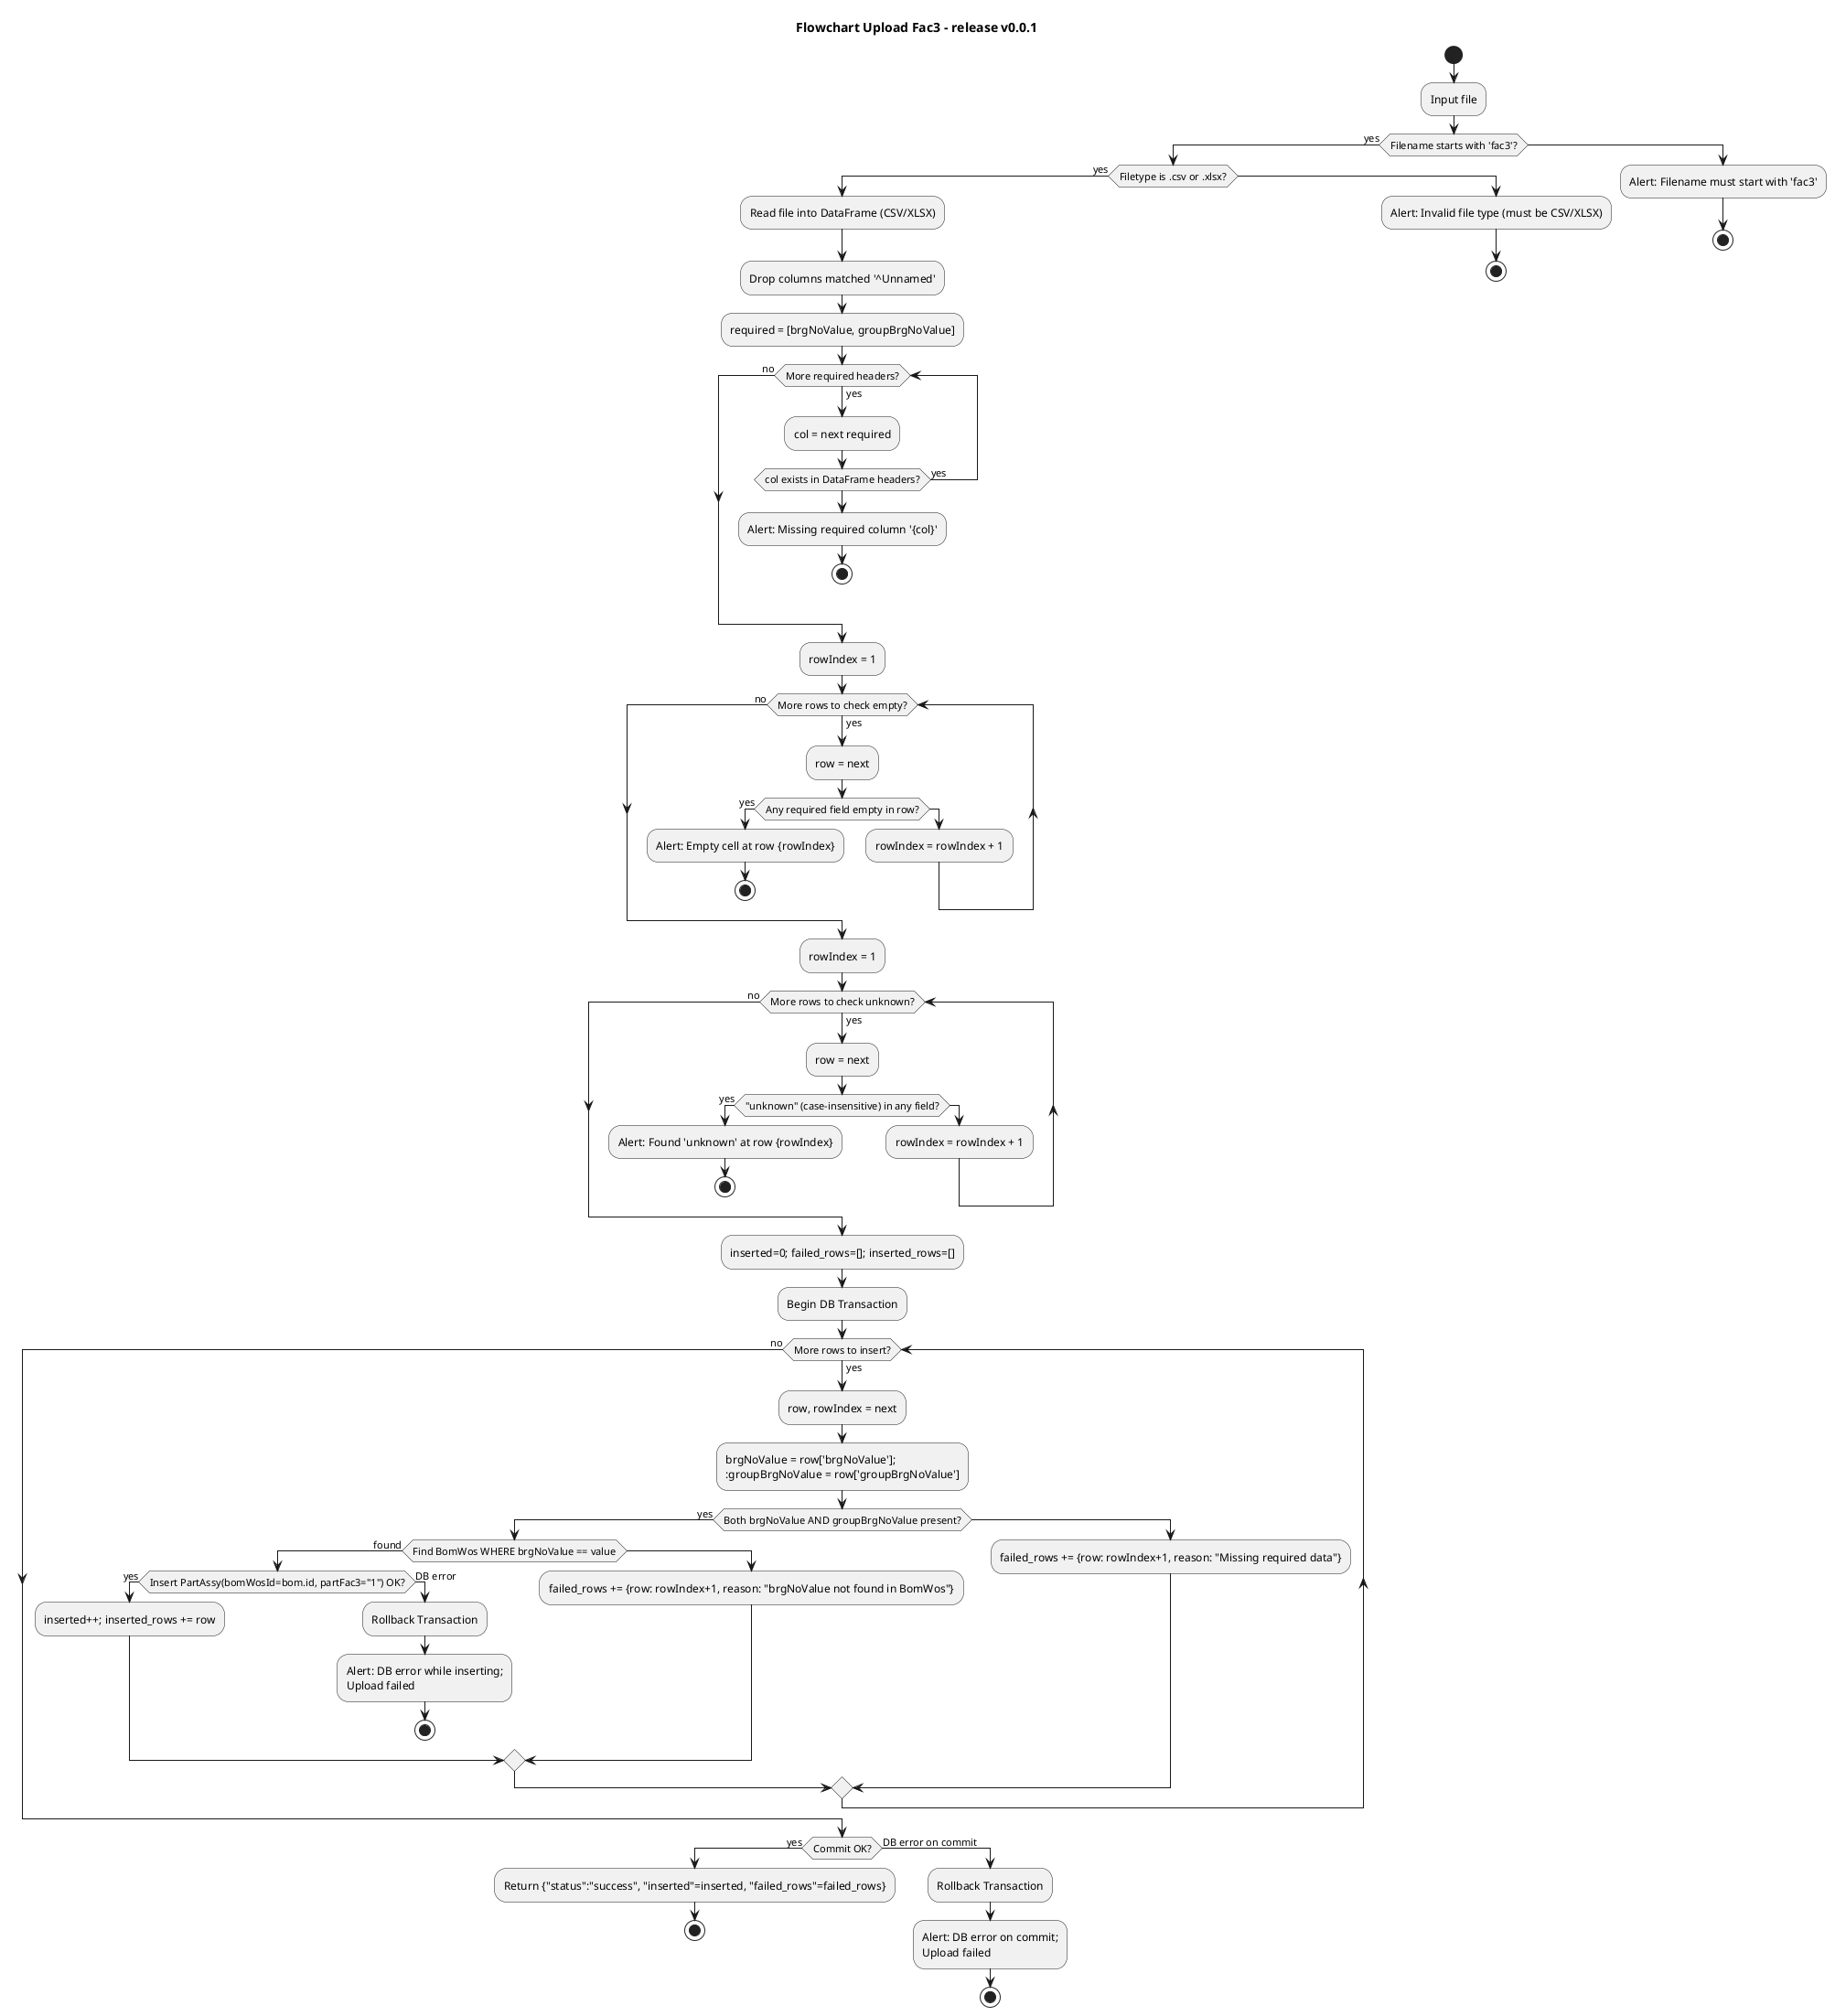 @startuml
title Flowchart Upload Fac3 - release v0.0.1

start
:Input file;

if (Filename starts with 'fac3'?) then (yes)
  if (Filetype is .csv or .xlsx?) then (yes)
    :Read file into DataFrame (CSV/XLSX);
    :Drop columns matched '^Unnamed';

    ' -------- Header check (loop) --------
    :required = [brgNoValue, groupBrgNoValue];
    while (More required headers?) is (yes)
      :col = next required;
      if (col exists in DataFrame headers?) then (yes)
      else
        :Alert: Missing required column '{col}';
        stop
      endif
    endwhile (no)
    ' ------------------------------------

    ' -------- Empty check (loop) --------
    :rowIndex = 1;
    while (More rows to check empty?) is (yes)
      :row = next;
      if (Any required field empty in row?) then (yes)
        :Alert: Empty cell at row {rowIndex};
        stop
      else
        :rowIndex = rowIndex + 1;
      endif
    endwhile (no)
    ' ------------------------------------

    ' -------- Unknown check (loop) --------
    :rowIndex = 1;
    while (More rows to check unknown?) is (yes)
      :row = next;
      if ("unknown" (case-insensitive) in any field?) then (yes)
        :Alert: Found 'unknown' at row {rowIndex};
        stop
      else
        :rowIndex = rowIndex + 1;
      endif
    endwhile (no)
    ' -------------------------------------

    :inserted=0; failed_rows=[]; inserted_rows=[];
    :Begin DB Transaction;

    while (More rows to insert?) is (yes)
      :row, rowIndex = next;
      :brgNoValue = row['brgNoValue'];\n:groupBrgNoValue = row['groupBrgNoValue'];

      if (Both brgNoValue AND groupBrgNoValue present?) then (yes)
        ' ---- FK lookup: BomWos by brgNoValue (ตามโค้ด fac1) ----
        if (Find BomWos WHERE brgNoValue == value) then (found)
          if (Insert PartAssy(bomWosId=bom.id, partFac3="1") OK?) then (yes)
            :inserted++; inserted_rows += row;
          else (DB error)
            :Rollback Transaction;
            :Alert: DB error while inserting;\nUpload failed;
            stop
          endif
        else
          :failed_rows += {row: rowIndex+1, reason: "brgNoValue not found in BomWos"};
          ' skip row
        endif
      else
        :failed_rows += {row: rowIndex+1, reason: "Missing required data"};
        ' skip row
      endif
    endwhile (no)

    if (Commit OK?) then (yes)
      :Return {"status":"success", "inserted"=inserted, "failed_rows"=failed_rows};
      stop
    else (DB error on commit)
      :Rollback Transaction;
      :Alert: DB error on commit;\nUpload failed;
      stop
    endif

  else
    :Alert: Invalid file type (must be CSV/XLSX);
    stop
  endif
else
  :Alert: Filename must start with 'fac3';
  stop
endif
@enduml
